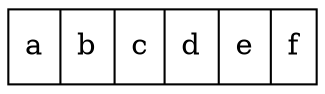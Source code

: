 digraph structs {
    rankdir=LR;
    
    node [shape=record, width = .5];
    node1 [label="{<m> a| b | c | d | e | f}"];
}
